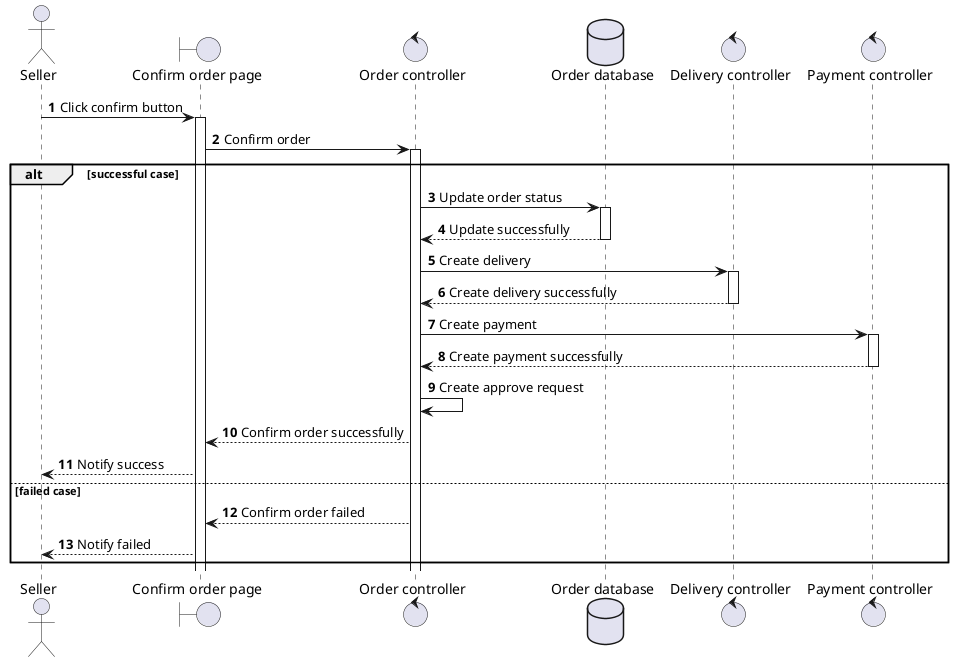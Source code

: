 @startuml
autonumber
actor Seller
boundary "Confirm order page" as Page
control "Order controller" as OrderClr
database "Order database" as DB
control "Delivery controller" as DeliveryClr
control "Payment controller" as PaymentClr
Seller -> Page ++: Click confirm button
Page -> OrderClr ++: Confirm order
alt successful case
OrderClr -> DB ++: Update order status
DB --> OrderClr: Update successfully
DB--
OrderClr -> DeliveryClr ++: Create delivery
DeliveryClr --> OrderClr: Create delivery successfully
DeliveryClr--
OrderClr -> PaymentClr ++: Create payment
PaymentClr --> OrderClr: Create payment successfully
PaymentClr--
OrderClr -> OrderClr: Create approve request
OrderClr --> Page: Confirm order successfully
Page --> Seller: Notify success
else failed case
OrderClr --> Page: Confirm order failed
Page --> Seller: Notify failed
end
@enduml
